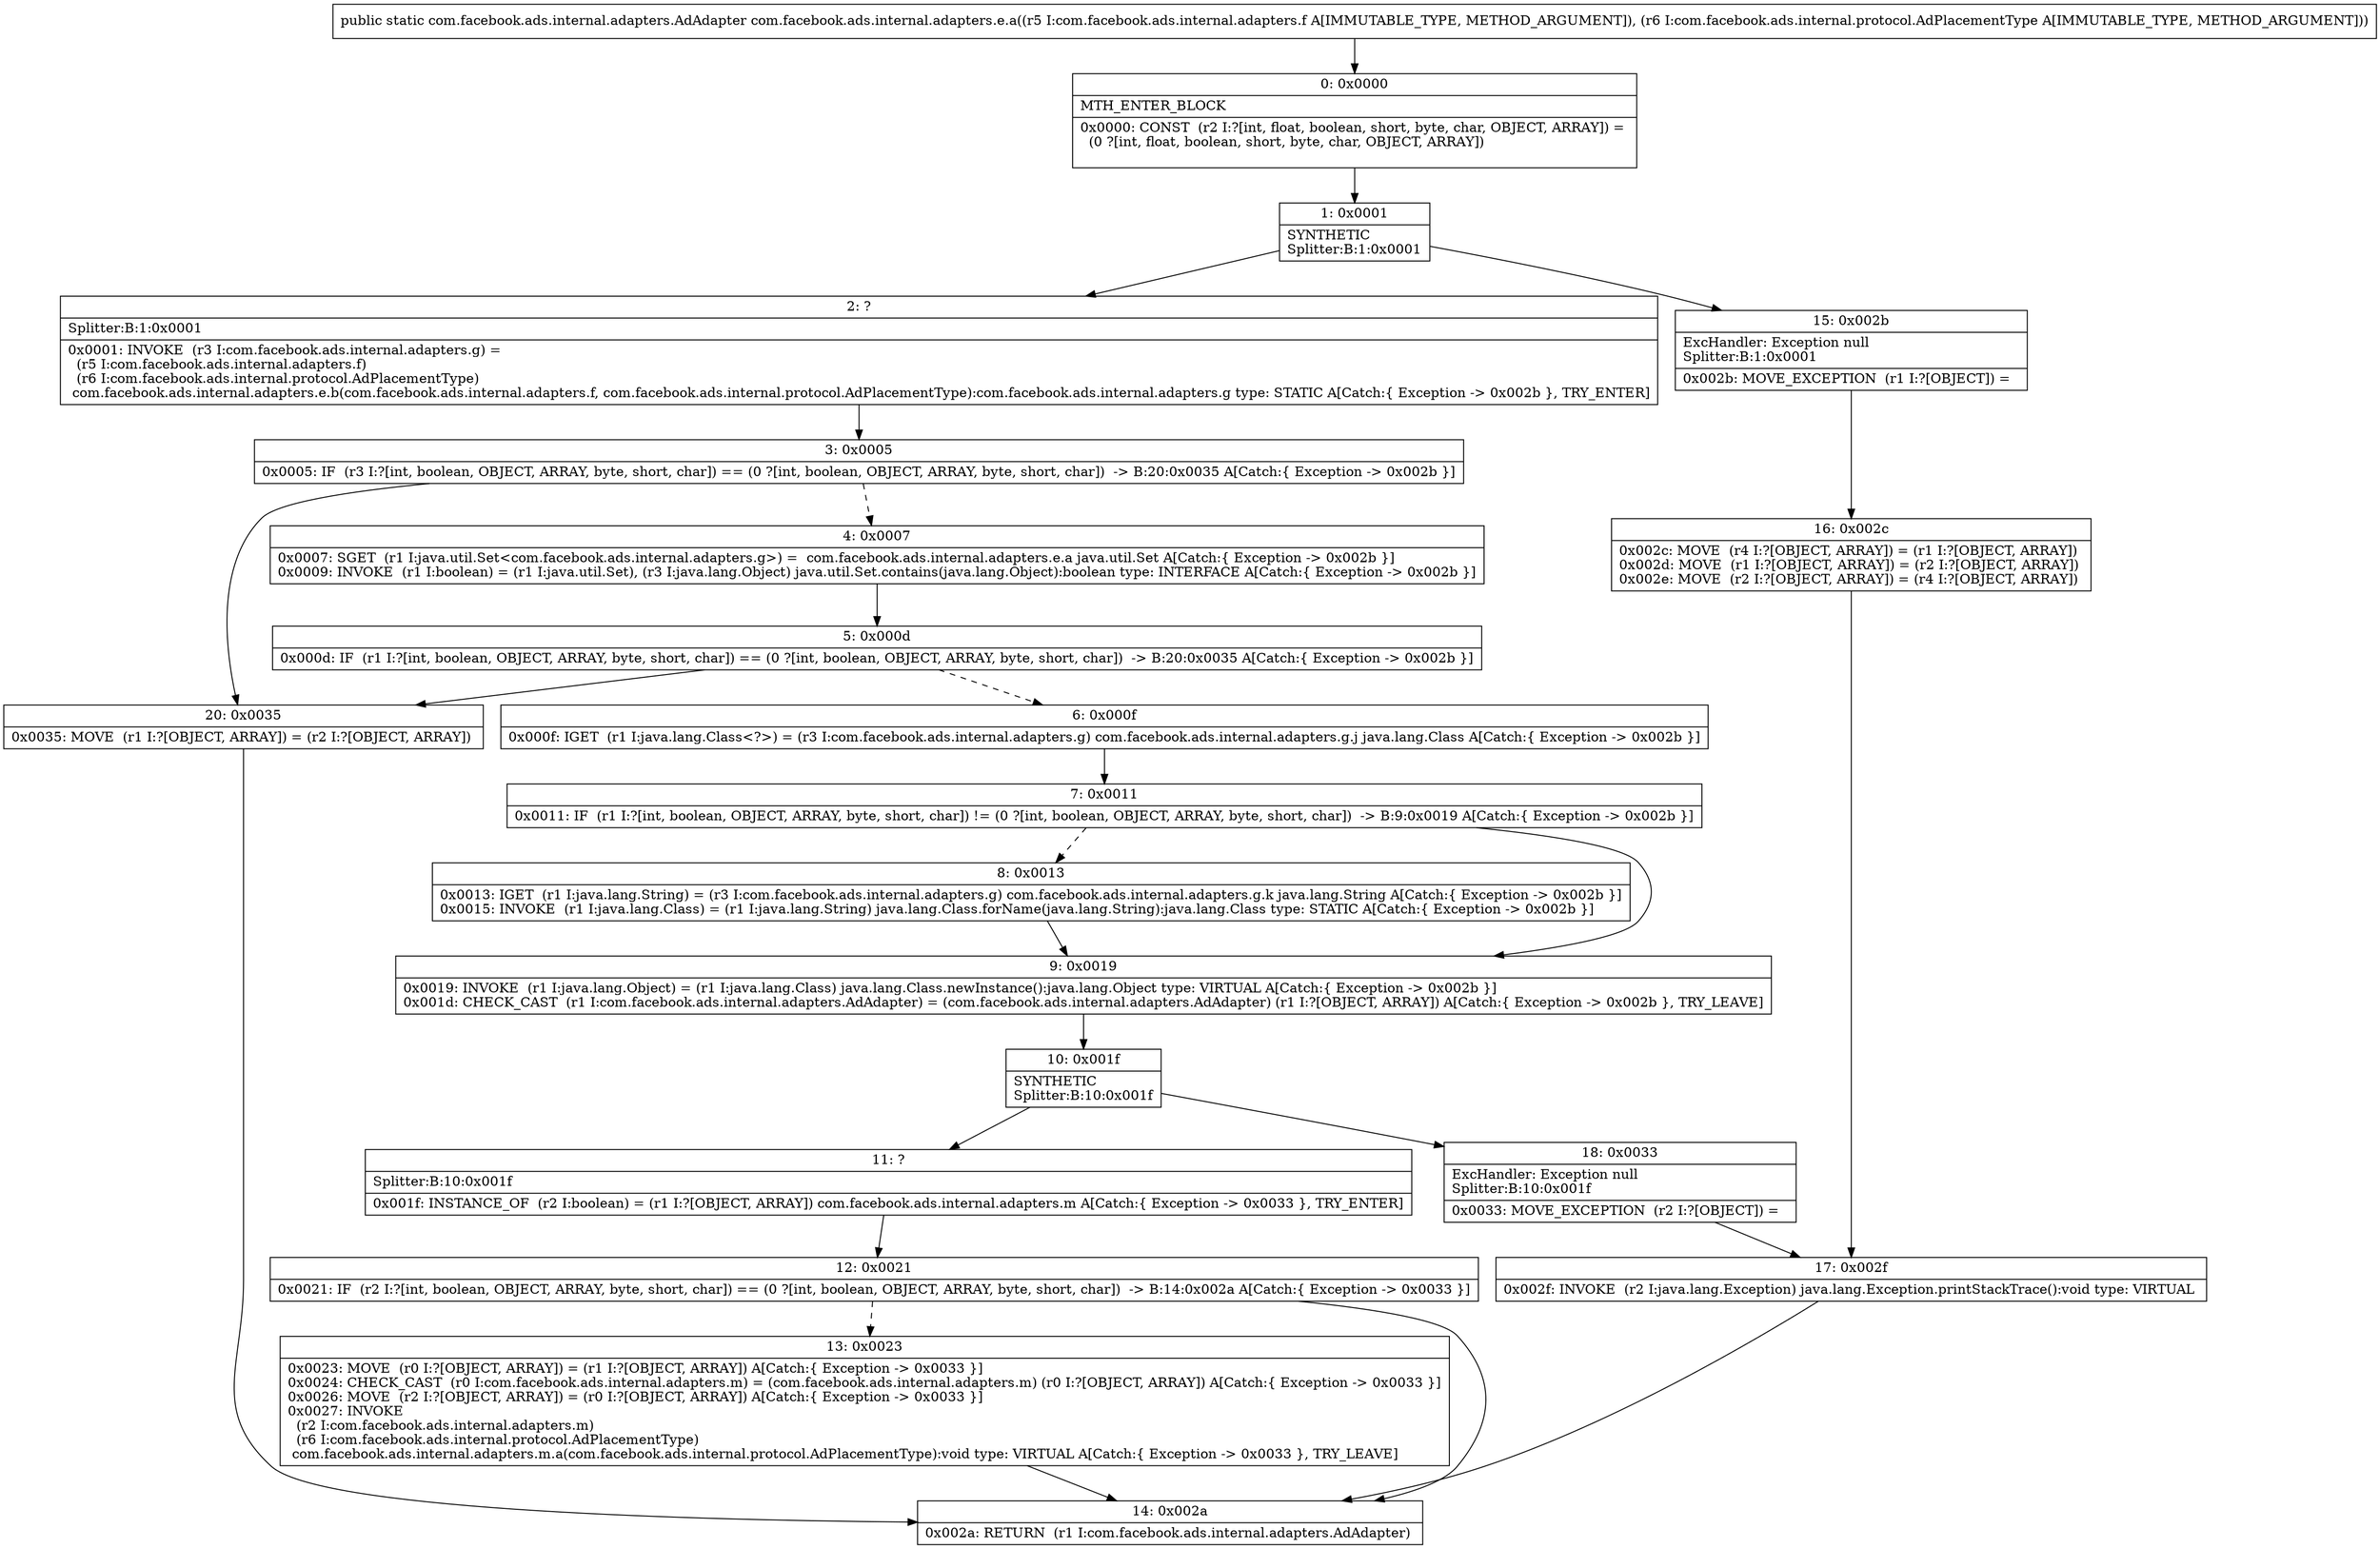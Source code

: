 digraph "CFG forcom.facebook.ads.internal.adapters.e.a(Lcom\/facebook\/ads\/internal\/adapters\/f;Lcom\/facebook\/ads\/internal\/protocol\/AdPlacementType;)Lcom\/facebook\/ads\/internal\/adapters\/AdAdapter;" {
Node_0 [shape=record,label="{0\:\ 0x0000|MTH_ENTER_BLOCK\l|0x0000: CONST  (r2 I:?[int, float, boolean, short, byte, char, OBJECT, ARRAY]) = \l  (0 ?[int, float, boolean, short, byte, char, OBJECT, ARRAY])\l \l}"];
Node_1 [shape=record,label="{1\:\ 0x0001|SYNTHETIC\lSplitter:B:1:0x0001\l}"];
Node_2 [shape=record,label="{2\:\ ?|Splitter:B:1:0x0001\l|0x0001: INVOKE  (r3 I:com.facebook.ads.internal.adapters.g) = \l  (r5 I:com.facebook.ads.internal.adapters.f)\l  (r6 I:com.facebook.ads.internal.protocol.AdPlacementType)\l com.facebook.ads.internal.adapters.e.b(com.facebook.ads.internal.adapters.f, com.facebook.ads.internal.protocol.AdPlacementType):com.facebook.ads.internal.adapters.g type: STATIC A[Catch:\{ Exception \-\> 0x002b \}, TRY_ENTER]\l}"];
Node_3 [shape=record,label="{3\:\ 0x0005|0x0005: IF  (r3 I:?[int, boolean, OBJECT, ARRAY, byte, short, char]) == (0 ?[int, boolean, OBJECT, ARRAY, byte, short, char])  \-\> B:20:0x0035 A[Catch:\{ Exception \-\> 0x002b \}]\l}"];
Node_4 [shape=record,label="{4\:\ 0x0007|0x0007: SGET  (r1 I:java.util.Set\<com.facebook.ads.internal.adapters.g\>) =  com.facebook.ads.internal.adapters.e.a java.util.Set A[Catch:\{ Exception \-\> 0x002b \}]\l0x0009: INVOKE  (r1 I:boolean) = (r1 I:java.util.Set), (r3 I:java.lang.Object) java.util.Set.contains(java.lang.Object):boolean type: INTERFACE A[Catch:\{ Exception \-\> 0x002b \}]\l}"];
Node_5 [shape=record,label="{5\:\ 0x000d|0x000d: IF  (r1 I:?[int, boolean, OBJECT, ARRAY, byte, short, char]) == (0 ?[int, boolean, OBJECT, ARRAY, byte, short, char])  \-\> B:20:0x0035 A[Catch:\{ Exception \-\> 0x002b \}]\l}"];
Node_6 [shape=record,label="{6\:\ 0x000f|0x000f: IGET  (r1 I:java.lang.Class\<?\>) = (r3 I:com.facebook.ads.internal.adapters.g) com.facebook.ads.internal.adapters.g.j java.lang.Class A[Catch:\{ Exception \-\> 0x002b \}]\l}"];
Node_7 [shape=record,label="{7\:\ 0x0011|0x0011: IF  (r1 I:?[int, boolean, OBJECT, ARRAY, byte, short, char]) != (0 ?[int, boolean, OBJECT, ARRAY, byte, short, char])  \-\> B:9:0x0019 A[Catch:\{ Exception \-\> 0x002b \}]\l}"];
Node_8 [shape=record,label="{8\:\ 0x0013|0x0013: IGET  (r1 I:java.lang.String) = (r3 I:com.facebook.ads.internal.adapters.g) com.facebook.ads.internal.adapters.g.k java.lang.String A[Catch:\{ Exception \-\> 0x002b \}]\l0x0015: INVOKE  (r1 I:java.lang.Class) = (r1 I:java.lang.String) java.lang.Class.forName(java.lang.String):java.lang.Class type: STATIC A[Catch:\{ Exception \-\> 0x002b \}]\l}"];
Node_9 [shape=record,label="{9\:\ 0x0019|0x0019: INVOKE  (r1 I:java.lang.Object) = (r1 I:java.lang.Class) java.lang.Class.newInstance():java.lang.Object type: VIRTUAL A[Catch:\{ Exception \-\> 0x002b \}]\l0x001d: CHECK_CAST  (r1 I:com.facebook.ads.internal.adapters.AdAdapter) = (com.facebook.ads.internal.adapters.AdAdapter) (r1 I:?[OBJECT, ARRAY]) A[Catch:\{ Exception \-\> 0x002b \}, TRY_LEAVE]\l}"];
Node_10 [shape=record,label="{10\:\ 0x001f|SYNTHETIC\lSplitter:B:10:0x001f\l}"];
Node_11 [shape=record,label="{11\:\ ?|Splitter:B:10:0x001f\l|0x001f: INSTANCE_OF  (r2 I:boolean) = (r1 I:?[OBJECT, ARRAY]) com.facebook.ads.internal.adapters.m A[Catch:\{ Exception \-\> 0x0033 \}, TRY_ENTER]\l}"];
Node_12 [shape=record,label="{12\:\ 0x0021|0x0021: IF  (r2 I:?[int, boolean, OBJECT, ARRAY, byte, short, char]) == (0 ?[int, boolean, OBJECT, ARRAY, byte, short, char])  \-\> B:14:0x002a A[Catch:\{ Exception \-\> 0x0033 \}]\l}"];
Node_13 [shape=record,label="{13\:\ 0x0023|0x0023: MOVE  (r0 I:?[OBJECT, ARRAY]) = (r1 I:?[OBJECT, ARRAY]) A[Catch:\{ Exception \-\> 0x0033 \}]\l0x0024: CHECK_CAST  (r0 I:com.facebook.ads.internal.adapters.m) = (com.facebook.ads.internal.adapters.m) (r0 I:?[OBJECT, ARRAY]) A[Catch:\{ Exception \-\> 0x0033 \}]\l0x0026: MOVE  (r2 I:?[OBJECT, ARRAY]) = (r0 I:?[OBJECT, ARRAY]) A[Catch:\{ Exception \-\> 0x0033 \}]\l0x0027: INVOKE  \l  (r2 I:com.facebook.ads.internal.adapters.m)\l  (r6 I:com.facebook.ads.internal.protocol.AdPlacementType)\l com.facebook.ads.internal.adapters.m.a(com.facebook.ads.internal.protocol.AdPlacementType):void type: VIRTUAL A[Catch:\{ Exception \-\> 0x0033 \}, TRY_LEAVE]\l}"];
Node_14 [shape=record,label="{14\:\ 0x002a|0x002a: RETURN  (r1 I:com.facebook.ads.internal.adapters.AdAdapter) \l}"];
Node_15 [shape=record,label="{15\:\ 0x002b|ExcHandler: Exception null\lSplitter:B:1:0x0001\l|0x002b: MOVE_EXCEPTION  (r1 I:?[OBJECT]) =  \l}"];
Node_16 [shape=record,label="{16\:\ 0x002c|0x002c: MOVE  (r4 I:?[OBJECT, ARRAY]) = (r1 I:?[OBJECT, ARRAY]) \l0x002d: MOVE  (r1 I:?[OBJECT, ARRAY]) = (r2 I:?[OBJECT, ARRAY]) \l0x002e: MOVE  (r2 I:?[OBJECT, ARRAY]) = (r4 I:?[OBJECT, ARRAY]) \l}"];
Node_17 [shape=record,label="{17\:\ 0x002f|0x002f: INVOKE  (r2 I:java.lang.Exception) java.lang.Exception.printStackTrace():void type: VIRTUAL \l}"];
Node_18 [shape=record,label="{18\:\ 0x0033|ExcHandler: Exception null\lSplitter:B:10:0x001f\l|0x0033: MOVE_EXCEPTION  (r2 I:?[OBJECT]) =  \l}"];
Node_20 [shape=record,label="{20\:\ 0x0035|0x0035: MOVE  (r1 I:?[OBJECT, ARRAY]) = (r2 I:?[OBJECT, ARRAY]) \l}"];
MethodNode[shape=record,label="{public static com.facebook.ads.internal.adapters.AdAdapter com.facebook.ads.internal.adapters.e.a((r5 I:com.facebook.ads.internal.adapters.f A[IMMUTABLE_TYPE, METHOD_ARGUMENT]), (r6 I:com.facebook.ads.internal.protocol.AdPlacementType A[IMMUTABLE_TYPE, METHOD_ARGUMENT])) }"];
MethodNode -> Node_0;
Node_0 -> Node_1;
Node_1 -> Node_2;
Node_1 -> Node_15;
Node_2 -> Node_3;
Node_3 -> Node_4[style=dashed];
Node_3 -> Node_20;
Node_4 -> Node_5;
Node_5 -> Node_6[style=dashed];
Node_5 -> Node_20;
Node_6 -> Node_7;
Node_7 -> Node_8[style=dashed];
Node_7 -> Node_9;
Node_8 -> Node_9;
Node_9 -> Node_10;
Node_10 -> Node_11;
Node_10 -> Node_18;
Node_11 -> Node_12;
Node_12 -> Node_13[style=dashed];
Node_12 -> Node_14;
Node_13 -> Node_14;
Node_15 -> Node_16;
Node_16 -> Node_17;
Node_17 -> Node_14;
Node_18 -> Node_17;
Node_20 -> Node_14;
}

